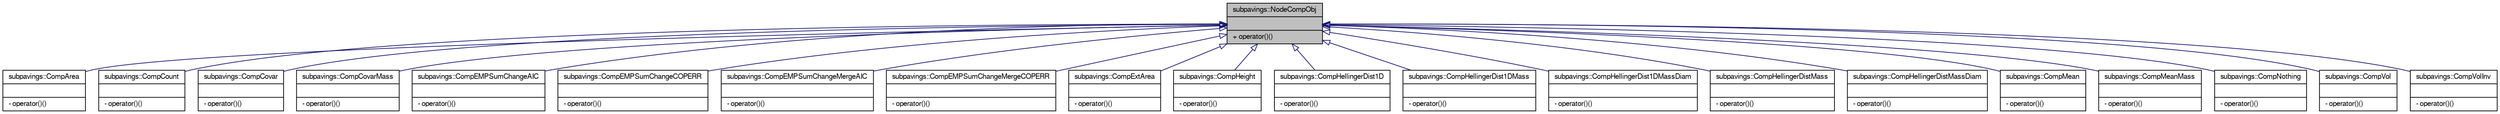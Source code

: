 digraph G
{
  edge [fontname="FreeSans",fontsize="10",labelfontname="FreeSans",labelfontsize="10"];
  node [fontname="FreeSans",fontsize="10",shape=record];
  Node1 [label="{subpavings::NodeCompObj\n||+ operator()()\l}",height=0.2,width=0.4,color="black", fillcolor="grey75", style="filled" fontcolor="black"];
  Node1 -> Node2 [dir="back",color="midnightblue",fontsize="10",style="solid",arrowtail="onormal",fontname="FreeSans"];
  Node2 [label="{subpavings::CompArea\n||- operator()()\l}",height=0.2,width=0.4,color="black", fillcolor="white", style="filled",URL="$classsubpavings_1_1CompArea.shtml",tooltip="Class comparing the area of a histogram."];
  Node1 -> Node3 [dir="back",color="midnightblue",fontsize="10",style="solid",arrowtail="onormal",fontname="FreeSans"];
  Node3 [label="{subpavings::CompCount\n||- operator()()\l}",height=0.2,width=0.4,color="black", fillcolor="white", style="filled",URL="$classsubpavings_1_1CompCount.shtml",tooltip="Class comparing on count of data points associated with a node."];
  Node1 -> Node4 [dir="back",color="midnightblue",fontsize="10",style="solid",arrowtail="onormal",fontname="FreeSans"];
  Node4 [label="{subpavings::CompCovar\n||- operator()()\l}",height=0.2,width=0.4,color="black", fillcolor="white", style="filled",URL="$classsubpavings_1_1CompCovar.shtml",tooltip="Class comparing the Chebyshev distance between the var-covar and uniform var-covar multiplied with th..."];
  Node1 -> Node5 [dir="back",color="midnightblue",fontsize="10",style="solid",arrowtail="onormal",fontname="FreeSans"];
  Node5 [label="{subpavings::CompCovarMass\n||- operator()()\l}",height=0.2,width=0.4,color="black", fillcolor="white", style="filled",URL="$classsubpavings_1_1CompCovarMass.shtml",tooltip="Class comparing the Chebyshev distance between the var-covar and uniform var-covar multiplied with th..."];
  Node1 -> Node6 [dir="back",color="midnightblue",fontsize="10",style="solid",arrowtail="onormal",fontname="FreeSans"];
  Node6 [label="{subpavings::CompEMPSumChangeAIC\n||- operator()()\l}",height=0.2,width=0.4,color="black", fillcolor="white", style="filled",URL="$classsubpavings_1_1CompEMPSumChangeAIC.shtml",tooltip="Class comparing change in EMP under AIC from splitting 2 nodes."];
  Node1 -> Node7 [dir="back",color="midnightblue",fontsize="10",style="solid",arrowtail="onormal",fontname="FreeSans"];
  Node7 [label="{subpavings::CompEMPSumChangeCOPERR\n||- operator()()\l}",height=0.2,width=0.4,color="black", fillcolor="white", style="filled",URL="$classsubpavings_1_1CompEMPSumChangeCOPERR.shtml",tooltip="Class comparing change in EMP under COPERR from splitting 2 nodes."];
  Node1 -> Node8 [dir="back",color="midnightblue",fontsize="10",style="solid",arrowtail="onormal",fontname="FreeSans"];
  Node8 [label="{subpavings::CompEMPSumChangeMergeAIC\n||- operator()()\l}",height=0.2,width=0.4,color="black", fillcolor="white", style="filled",URL="$classsubpavings_1_1CompEMPSumChangeMergeAIC.shtml",tooltip="Class comparing change in EMP under AIC from merging 2 nodes."];
  Node1 -> Node9 [dir="back",color="midnightblue",fontsize="10",style="solid",arrowtail="onormal",fontname="FreeSans"];
  Node9 [label="{subpavings::CompEMPSumChangeMergeCOPERR\n||- operator()()\l}",height=0.2,width=0.4,color="black", fillcolor="white", style="filled",URL="$classsubpavings_1_1CompEMPSumChangeMergeCOPERR.shtml",tooltip="Class comparing change in EMP under COPERR from merging 2 nodes."];
  Node1 -> Node10 [dir="back",color="midnightblue",fontsize="10",style="solid",arrowtail="onormal",fontname="FreeSans"];
  Node10 [label="{subpavings::CompExtArea\n||- operator()()\l}",height=0.2,width=0.4,color="black", fillcolor="white", style="filled",URL="$classsubpavings_1_1CompExtArea.shtml",tooltip="Class comparing the &quot;extended&quot;area of a histogram."];
  Node1 -> Node11 [dir="back",color="midnightblue",fontsize="10",style="solid",arrowtail="onormal",fontname="FreeSans"];
  Node11 [label="{subpavings::CompHeight\n||- operator()()\l}",height=0.2,width=0.4,color="black", fillcolor="white", style="filled",URL="$classsubpavings_1_1CompHeight.shtml",tooltip="Class comparing on count/volume (ie histogram height) of box of node."];
  Node1 -> Node12 [dir="back",color="midnightblue",fontsize="10",style="solid",arrowtail="onormal",fontname="FreeSans"];
  Node12 [label="{subpavings::CompHellingerDist1D\n||- operator()()\l}",height=0.2,width=0.4,color="black", fillcolor="white", style="filled",URL="$classsubpavings_1_1CompHellingerDist1D.shtml",tooltip="Class comparing the Chebyshev distance between the var-covar and uniform var-covar multiplied with th..."];
  Node1 -> Node13 [dir="back",color="midnightblue",fontsize="10",style="solid",arrowtail="onormal",fontname="FreeSans"];
  Node13 [label="{subpavings::CompHellingerDist1DMass\n||- operator()()\l}",height=0.2,width=0.4,color="black", fillcolor="white", style="filled",URL="$classsubpavings_1_1CompHellingerDist1DMass.shtml",tooltip="Class comparing the Chebyshev distance between the var-covar and uniform var-covar multiplied with th..."];
  Node1 -> Node14 [dir="back",color="midnightblue",fontsize="10",style="solid",arrowtail="onormal",fontname="FreeSans"];
  Node14 [label="{subpavings::CompHellingerDist1DMassDiam\n||- operator()()\l}",height=0.2,width=0.4,color="black", fillcolor="white", style="filled",URL="$classsubpavings_1_1CompHellingerDist1DMassDiam.shtml",tooltip="Class comparing the Chebyshev distance between the var-covar and uniform var-covar multiplied with th..."];
  Node1 -> Node15 [dir="back",color="midnightblue",fontsize="10",style="solid",arrowtail="onormal",fontname="FreeSans"];
  Node15 [label="{subpavings::CompHellingerDistMass\n||- operator()()\l}",height=0.2,width=0.4,color="black", fillcolor="white", style="filled",URL="$classsubpavings_1_1CompHellingerDistMass.shtml",tooltip="Class comparing the Chebyshev distance between the var-covar and uniform var-covar multiplied with th..."];
  Node1 -> Node16 [dir="back",color="midnightblue",fontsize="10",style="solid",arrowtail="onormal",fontname="FreeSans"];
  Node16 [label="{subpavings::CompHellingerDistMassDiam\n||- operator()()\l}",height=0.2,width=0.4,color="black", fillcolor="white", style="filled",URL="$classsubpavings_1_1CompHellingerDistMassDiam.shtml",tooltip="Class comparing the Chebyshev distance between the var-covar and uniform var-covar multiplied with th..."];
  Node1 -> Node17 [dir="back",color="midnightblue",fontsize="10",style="solid",arrowtail="onormal",fontname="FreeSans"];
  Node17 [label="{subpavings::CompMean\n||- operator()()\l}",height=0.2,width=0.4,color="black", fillcolor="white", style="filled",URL="$classsubpavings_1_1CompMean.shtml",tooltip="Class comparing the Chebyshev distance between the mean and uniform mean."];
  Node1 -> Node18 [dir="back",color="midnightblue",fontsize="10",style="solid",arrowtail="onormal",fontname="FreeSans"];
  Node18 [label="{subpavings::CompMeanMass\n||- operator()()\l}",height=0.2,width=0.4,color="black", fillcolor="white", style="filled",URL="$classsubpavings_1_1CompMeanMass.shtml",tooltip="Class comparing the Chebyshev distance between the mean and uniform mean multiplied with the emprical..."];
  Node1 -> Node19 [dir="back",color="midnightblue",fontsize="10",style="solid",arrowtail="onormal",fontname="FreeSans"];
  Node19 [label="{subpavings::CompNothing\n||- operator()()\l}",height=0.2,width=0.4,color="black", fillcolor="white", style="filled",URL="$classsubpavings_1_1CompNothing.shtml",tooltip="Class comparing nodes to give no change in ordering."];
  Node1 -> Node20 [dir="back",color="midnightblue",fontsize="10",style="solid",arrowtail="onormal",fontname="FreeSans"];
  Node20 [label="{subpavings::CompVol\n||- operator()()\l}",height=0.2,width=0.4,color="black", fillcolor="white", style="filled",URL="$classsubpavings_1_1CompVol.shtml",tooltip="Class comparing on volume of box of node."];
  Node1 -> Node21 [dir="back",color="midnightblue",fontsize="10",style="solid",arrowtail="onormal",fontname="FreeSans"];
  Node21 [label="{subpavings::CompVolInv\n||- operator()()\l}",height=0.2,width=0.4,color="black", fillcolor="white", style="filled",URL="$classsubpavings_1_1CompVolInv.shtml",tooltip="Class comparing volume multiplied with the inverse of the empirical mass."];
}
